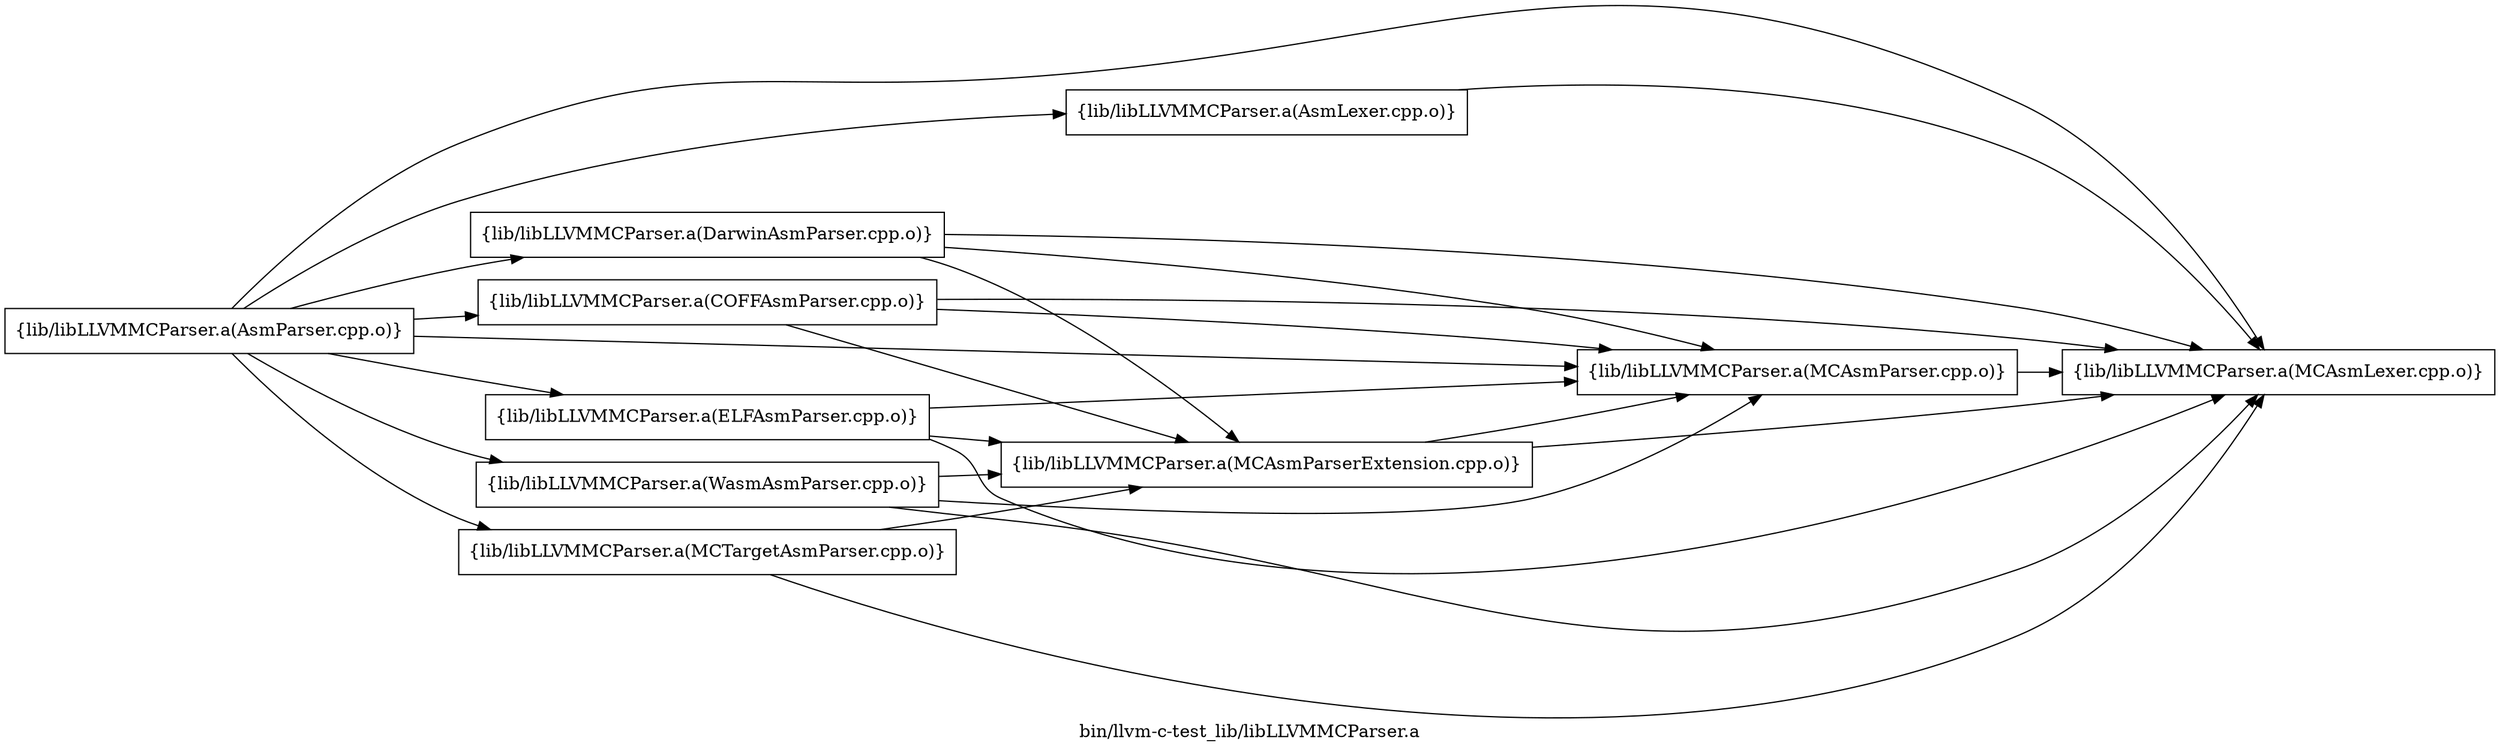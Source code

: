 digraph "bin/llvm-c-test_lib/libLLVMMCParser.a" {
	label="bin/llvm-c-test_lib/libLLVMMCParser.a";
	rankdir=LR;
	{ rank=same; Node0x564c2d2ff108;  }

	Node0x564c2d2ff108 [shape=record,shape=box,group=0,label="{lib/libLLVMMCParser.a(MCAsmParser.cpp.o)}"];
	Node0x564c2d2ff108 -> Node0x564c2d302b78;
	Node0x564c2d2fcb88 [shape=record,shape=box,group=0,label="{lib/libLLVMMCParser.a(AsmParser.cpp.o)}"];
	Node0x564c2d2fcb88 -> Node0x564c2d300cd8;
	Node0x564c2d2fcb88 -> Node0x564c2d301958;
	Node0x564c2d2fcb88 -> Node0x564c2d302628;
	Node0x564c2d2fcb88 -> Node0x564c2d303348;
	Node0x564c2d2fcb88 -> Node0x564c2d302b78;
	Node0x564c2d2fcb88 -> Node0x564c2d2ff108;
	Node0x564c2d2fcb88 -> Node0x564c2d2febb8;
	Node0x564c2d2fcb88 -> Node0x564c2d3005f8;
	Node0x564c2d300cd8 [shape=record,shape=box,group=0,label="{lib/libLLVMMCParser.a(AsmLexer.cpp.o)}"];
	Node0x564c2d300cd8 -> Node0x564c2d302b78;
	Node0x564c2d301958 [shape=record,shape=box,group=0,label="{lib/libLLVMMCParser.a(COFFAsmParser.cpp.o)}"];
	Node0x564c2d301958 -> Node0x564c2d302b78;
	Node0x564c2d301958 -> Node0x564c2d2ff108;
	Node0x564c2d301958 -> Node0x564c2d2fe3e8;
	Node0x564c2d302628 [shape=record,shape=box,group=0,label="{lib/libLLVMMCParser.a(DarwinAsmParser.cpp.o)}"];
	Node0x564c2d302628 -> Node0x564c2d302b78;
	Node0x564c2d302628 -> Node0x564c2d2ff108;
	Node0x564c2d302628 -> Node0x564c2d2fe3e8;
	Node0x564c2d303348 [shape=record,shape=box,group=0,label="{lib/libLLVMMCParser.a(ELFAsmParser.cpp.o)}"];
	Node0x564c2d303348 -> Node0x564c2d302b78;
	Node0x564c2d303348 -> Node0x564c2d2ff108;
	Node0x564c2d303348 -> Node0x564c2d2fe3e8;
	Node0x564c2d302b78 [shape=record,shape=box,group=0,label="{lib/libLLVMMCParser.a(MCAsmLexer.cpp.o)}"];
	Node0x564c2d2febb8 [shape=record,shape=box,group=0,label="{lib/libLLVMMCParser.a(MCTargetAsmParser.cpp.o)}"];
	Node0x564c2d2febb8 -> Node0x564c2d302b78;
	Node0x564c2d2febb8 -> Node0x564c2d2fe3e8;
	Node0x564c2d3005f8 [shape=record,shape=box,group=0,label="{lib/libLLVMMCParser.a(WasmAsmParser.cpp.o)}"];
	Node0x564c2d3005f8 -> Node0x564c2d302b78;
	Node0x564c2d3005f8 -> Node0x564c2d2ff108;
	Node0x564c2d3005f8 -> Node0x564c2d2fe3e8;
	Node0x564c2d2fe3e8 [shape=record,shape=box,group=0,label="{lib/libLLVMMCParser.a(MCAsmParserExtension.cpp.o)}"];
	Node0x564c2d2fe3e8 -> Node0x564c2d302b78;
	Node0x564c2d2fe3e8 -> Node0x564c2d2ff108;
}
